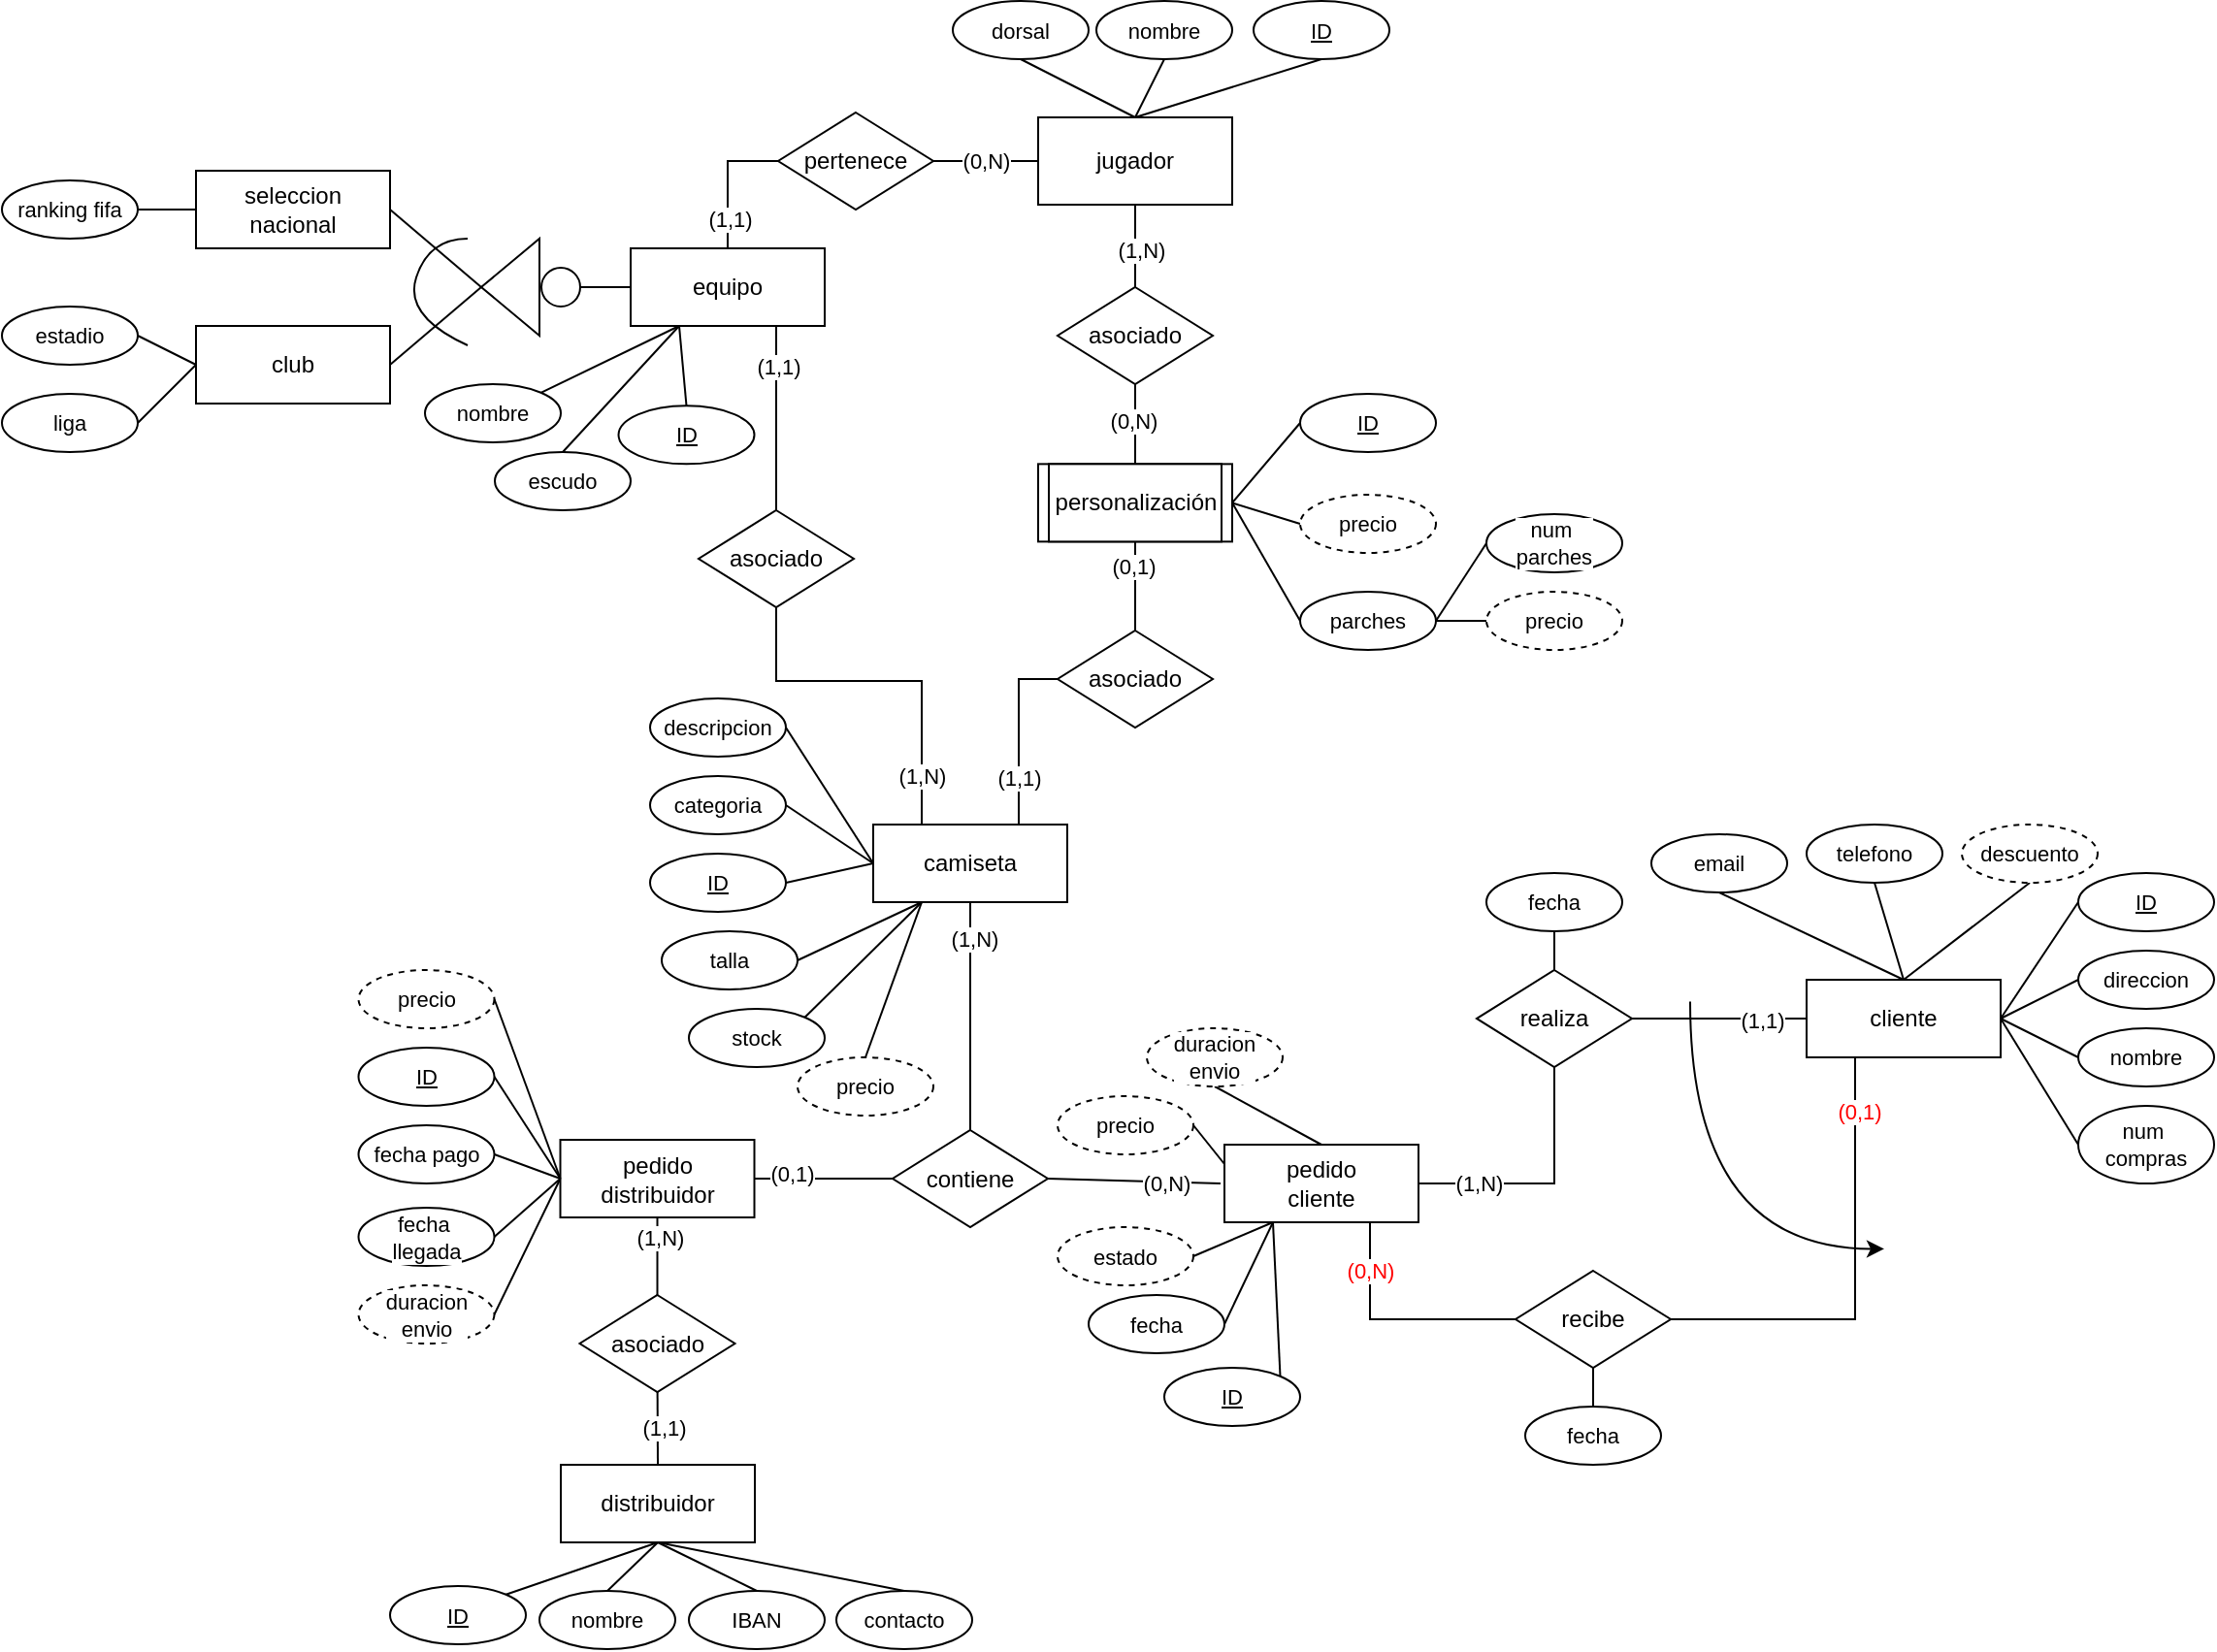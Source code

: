 <mxfile version="24.8.8">
  <diagram name="Page-1" id="rsrH93Blr88NDStMqpAt">
    <mxGraphModel dx="2232" dy="938" grid="1" gridSize="10" guides="1" tooltips="1" connect="1" arrows="1" fold="1" page="1" pageScale="1" pageWidth="827" pageHeight="1169" math="0" shadow="0">
      <root>
        <mxCell id="0" />
        <mxCell id="1" parent="0" />
        <mxCell id="oUQV6pc-KXBkEdtGkyS2-98" style="edgeStyle=none;shape=connector;rounded=0;orthogonalLoop=1;jettySize=auto;html=1;exitX=0;exitY=0.5;exitDx=0;exitDy=0;entryX=1;entryY=0.5;entryDx=0;entryDy=0;strokeColor=default;align=center;verticalAlign=middle;fontFamily=Helvetica;fontSize=11;fontColor=default;labelBackgroundColor=default;endArrow=none;endFill=0;" parent="1" source="6_lGNWQoFqUdsrkoPATE-1" target="oUQV6pc-KXBkEdtGkyS2-55" edge="1">
          <mxGeometry relative="1" as="geometry" />
        </mxCell>
        <mxCell id="oUQV6pc-KXBkEdtGkyS2-100" style="edgeStyle=orthogonalEdgeStyle;shape=connector;rounded=0;orthogonalLoop=1;jettySize=auto;html=1;exitX=0.5;exitY=1;exitDx=0;exitDy=0;entryX=0.5;entryY=0;entryDx=0;entryDy=0;strokeColor=default;align=center;verticalAlign=middle;fontFamily=Helvetica;fontSize=11;fontColor=default;labelBackgroundColor=default;endArrow=none;endFill=0;" parent="1" source="6_lGNWQoFqUdsrkoPATE-1" target="pYEbAgZ4Cut-oeOIJQDL-12" edge="1">
          <mxGeometry relative="1" as="geometry" />
        </mxCell>
        <mxCell id="oUQV6pc-KXBkEdtGkyS2-194" value="(1,N)" style="edgeLabel;html=1;align=center;verticalAlign=middle;resizable=0;points=[];fontFamily=Helvetica;fontSize=11;fontColor=default;labelBackgroundColor=default;" parent="oUQV6pc-KXBkEdtGkyS2-100" vertex="1" connectable="0">
          <mxGeometry x="-0.686" y="2" relative="1" as="geometry">
            <mxPoint as="offset" />
          </mxGeometry>
        </mxCell>
        <mxCell id="6_lGNWQoFqUdsrkoPATE-1" value="camiseta" style="whiteSpace=wrap;html=1;align=center;" parent="1" vertex="1">
          <mxGeometry x="309" y="440" width="100" height="40" as="geometry" />
        </mxCell>
        <mxCell id="pYEbAgZ4Cut-oeOIJQDL-24" value="(1,N)" style="edgeStyle=orthogonalEdgeStyle;shape=connector;rounded=0;orthogonalLoop=1;jettySize=auto;html=1;exitX=1;exitY=0.5;exitDx=0;exitDy=0;entryX=0.5;entryY=1;entryDx=0;entryDy=0;strokeColor=default;align=center;verticalAlign=middle;fontFamily=Helvetica;fontSize=11;fontColor=default;labelBackgroundColor=default;endArrow=none;endFill=0;" parent="1" source="pYEbAgZ4Cut-oeOIJQDL-9" target="pYEbAgZ4Cut-oeOIJQDL-23" edge="1">
          <mxGeometry x="-0.539" relative="1" as="geometry">
            <mxPoint x="790" y="580" as="sourcePoint" />
            <Array as="points">
              <mxPoint x="660" y="625" />
            </Array>
            <mxPoint x="1" as="offset" />
          </mxGeometry>
        </mxCell>
        <mxCell id="pYEbAgZ4Cut-oeOIJQDL-9" value="pedido&lt;div&gt;cliente&lt;/div&gt;" style="whiteSpace=wrap;html=1;align=center;" parent="1" vertex="1">
          <mxGeometry x="490" y="605" width="100" height="40" as="geometry" />
        </mxCell>
        <mxCell id="pYEbAgZ4Cut-oeOIJQDL-15" style="edgeStyle=orthogonalEdgeStyle;shape=connector;rounded=0;orthogonalLoop=1;jettySize=auto;html=1;exitX=0;exitY=0.5;exitDx=0;exitDy=0;entryX=1;entryY=0.5;entryDx=0;entryDy=0;strokeColor=default;align=center;verticalAlign=middle;fontFamily=Helvetica;fontSize=11;fontColor=default;labelBackgroundColor=default;endArrow=none;endFill=0;" parent="1" source="pYEbAgZ4Cut-oeOIJQDL-12" target="pYEbAgZ4Cut-oeOIJQDL-14" edge="1">
          <mxGeometry relative="1" as="geometry">
            <mxPoint x="316.25" y="705" as="sourcePoint" />
          </mxGeometry>
        </mxCell>
        <mxCell id="oUQV6pc-KXBkEdtGkyS2-196" value="(0,1)" style="edgeLabel;html=1;align=center;verticalAlign=middle;resizable=0;points=[];fontFamily=Helvetica;fontSize=11;fontColor=default;labelBackgroundColor=default;" parent="pYEbAgZ4Cut-oeOIJQDL-15" vertex="1" connectable="0">
          <mxGeometry x="0.465" y="-3" relative="1" as="geometry">
            <mxPoint as="offset" />
          </mxGeometry>
        </mxCell>
        <mxCell id="oUQV6pc-KXBkEdtGkyS2-92" style="shape=connector;rounded=0;orthogonalLoop=1;jettySize=auto;html=1;exitX=1;exitY=0.5;exitDx=0;exitDy=0;entryX=0;entryY=0.5;entryDx=0;entryDy=0;strokeColor=default;align=center;verticalAlign=middle;fontFamily=Helvetica;fontSize=11;fontColor=default;labelBackgroundColor=default;endArrow=none;endFill=0;" parent="1" source="pYEbAgZ4Cut-oeOIJQDL-12" edge="1">
          <mxGeometry relative="1" as="geometry">
            <mxPoint x="452" y="545" as="sourcePoint" />
            <mxPoint x="488" y="625" as="targetPoint" />
          </mxGeometry>
        </mxCell>
        <mxCell id="oUQV6pc-KXBkEdtGkyS2-195" value="(0,N)" style="edgeLabel;html=1;align=center;verticalAlign=middle;resizable=0;points=[];fontFamily=Helvetica;fontSize=11;fontColor=default;labelBackgroundColor=default;" parent="oUQV6pc-KXBkEdtGkyS2-92" vertex="1" connectable="0">
          <mxGeometry x="0.683" relative="1" as="geometry">
            <mxPoint x="-14" as="offset" />
          </mxGeometry>
        </mxCell>
        <mxCell id="pYEbAgZ4Cut-oeOIJQDL-12" value="contiene" style="shape=rhombus;perimeter=rhombusPerimeter;whiteSpace=wrap;html=1;align=center;" parent="1" vertex="1">
          <mxGeometry x="319" y="597.5" width="80" height="50" as="geometry" />
        </mxCell>
        <mxCell id="oUQV6pc-KXBkEdtGkyS2-94" style="edgeStyle=none;shape=connector;rounded=0;orthogonalLoop=1;jettySize=auto;html=1;exitX=0.5;exitY=1;exitDx=0;exitDy=0;entryX=0.5;entryY=0;entryDx=0;entryDy=0;strokeColor=default;align=center;verticalAlign=middle;fontFamily=Helvetica;fontSize=11;fontColor=default;labelBackgroundColor=default;endArrow=none;endFill=0;" parent="1" source="pYEbAgZ4Cut-oeOIJQDL-14" target="oUQV6pc-KXBkEdtGkyS2-93" edge="1">
          <mxGeometry relative="1" as="geometry" />
        </mxCell>
        <mxCell id="oUQV6pc-KXBkEdtGkyS2-189" value="(1,N)" style="edgeLabel;html=1;align=center;verticalAlign=middle;resizable=0;points=[];fontFamily=Helvetica;fontSize=11;fontColor=default;labelBackgroundColor=default;" parent="oUQV6pc-KXBkEdtGkyS2-94" vertex="1" connectable="0">
          <mxGeometry x="-0.499" y="1" relative="1" as="geometry">
            <mxPoint as="offset" />
          </mxGeometry>
        </mxCell>
        <mxCell id="pYEbAgZ4Cut-oeOIJQDL-14" value="pedido&lt;div&gt;distribuidor&lt;/div&gt;" style="whiteSpace=wrap;html=1;align=center;" parent="1" vertex="1">
          <mxGeometry x="147.75" y="602.5" width="100" height="40" as="geometry" />
        </mxCell>
        <mxCell id="oUQV6pc-KXBkEdtGkyS2-115" style="edgeStyle=none;shape=connector;rounded=0;orthogonalLoop=1;jettySize=auto;html=1;exitX=0.5;exitY=1;exitDx=0;exitDy=0;entryX=0.5;entryY=0;entryDx=0;entryDy=0;strokeColor=default;align=center;verticalAlign=middle;fontFamily=Helvetica;fontSize=11;fontColor=default;labelBackgroundColor=default;endArrow=none;endFill=0;" parent="1" source="pYEbAgZ4Cut-oeOIJQDL-21" target="oUQV6pc-KXBkEdtGkyS2-114" edge="1">
          <mxGeometry relative="1" as="geometry" />
        </mxCell>
        <mxCell id="pYEbAgZ4Cut-oeOIJQDL-21" value="distribuidor" style="whiteSpace=wrap;html=1;align=center;" parent="1" vertex="1">
          <mxGeometry x="148" y="770" width="100" height="40" as="geometry" />
        </mxCell>
        <mxCell id="pYEbAgZ4Cut-oeOIJQDL-26" style="edgeStyle=orthogonalEdgeStyle;shape=connector;rounded=0;orthogonalLoop=1;jettySize=auto;html=1;exitX=1;exitY=0.5;exitDx=0;exitDy=0;entryX=0;entryY=0.5;entryDx=0;entryDy=0;strokeColor=default;align=center;verticalAlign=middle;fontFamily=Helvetica;fontSize=11;fontColor=default;labelBackgroundColor=default;endArrow=none;endFill=0;" parent="1" source="pYEbAgZ4Cut-oeOIJQDL-23" target="pYEbAgZ4Cut-oeOIJQDL-25" edge="1">
          <mxGeometry relative="1" as="geometry" />
        </mxCell>
        <mxCell id="oUQV6pc-KXBkEdtGkyS2-192" value="(1,1)" style="edgeLabel;html=1;align=center;verticalAlign=middle;resizable=0;points=[];fontFamily=Helvetica;fontSize=11;fontColor=default;labelBackgroundColor=default;" parent="pYEbAgZ4Cut-oeOIJQDL-26" vertex="1" connectable="0">
          <mxGeometry x="0.485" y="-1" relative="1" as="geometry">
            <mxPoint as="offset" />
          </mxGeometry>
        </mxCell>
        <mxCell id="pYEbAgZ4Cut-oeOIJQDL-23" value="realiza" style="shape=rhombus;perimeter=rhombusPerimeter;whiteSpace=wrap;html=1;align=center;" parent="1" vertex="1">
          <mxGeometry x="620" y="515" width="80" height="50" as="geometry" />
        </mxCell>
        <mxCell id="oUQV6pc-KXBkEdtGkyS2-9" style="edgeStyle=orthogonalEdgeStyle;shape=connector;rounded=0;orthogonalLoop=1;jettySize=auto;html=1;exitX=0.25;exitY=1;exitDx=0;exitDy=0;strokeColor=default;align=center;verticalAlign=middle;fontFamily=Helvetica;fontSize=11;fontColor=default;labelBackgroundColor=default;endArrow=none;endFill=0;entryX=1;entryY=0.5;entryDx=0;entryDy=0;" parent="1" source="pYEbAgZ4Cut-oeOIJQDL-25" target="oUQV6pc-KXBkEdtGkyS2-8" edge="1">
          <mxGeometry relative="1" as="geometry">
            <mxPoint x="680" y="660" as="targetPoint" />
          </mxGeometry>
        </mxCell>
        <mxCell id="oUQV6pc-KXBkEdtGkyS2-193" value="&lt;font color=&quot;#ff0000&quot;&gt;(0,1)&lt;/font&gt;" style="edgeLabel;html=1;align=center;verticalAlign=middle;resizable=0;points=[];fontFamily=Helvetica;fontSize=11;fontColor=default;labelBackgroundColor=default;" parent="oUQV6pc-KXBkEdtGkyS2-9" vertex="1" connectable="0">
          <mxGeometry x="-0.758" y="2" relative="1" as="geometry">
            <mxPoint as="offset" />
          </mxGeometry>
        </mxCell>
        <mxCell id="oUQV6pc-KXBkEdtGkyS2-46" style="edgeStyle=none;shape=connector;rounded=0;orthogonalLoop=1;jettySize=auto;html=1;exitX=1;exitY=0.5;exitDx=0;exitDy=0;entryX=0;entryY=0.5;entryDx=0;entryDy=0;strokeColor=default;align=center;verticalAlign=middle;fontFamily=Helvetica;fontSize=11;fontColor=default;labelBackgroundColor=default;endArrow=none;endFill=0;" parent="1" source="pYEbAgZ4Cut-oeOIJQDL-25" target="oUQV6pc-KXBkEdtGkyS2-35" edge="1">
          <mxGeometry relative="1" as="geometry" />
        </mxCell>
        <mxCell id="oUQV6pc-KXBkEdtGkyS2-48" style="edgeStyle=none;shape=connector;rounded=0;orthogonalLoop=1;jettySize=auto;html=1;exitX=1;exitY=0.5;exitDx=0;exitDy=0;entryX=0;entryY=0.5;entryDx=0;entryDy=0;strokeColor=default;align=center;verticalAlign=middle;fontFamily=Helvetica;fontSize=11;fontColor=default;labelBackgroundColor=default;endArrow=none;endFill=0;" parent="1" source="pYEbAgZ4Cut-oeOIJQDL-25" target="oUQV6pc-KXBkEdtGkyS2-47" edge="1">
          <mxGeometry relative="1" as="geometry" />
        </mxCell>
        <mxCell id="oUQV6pc-KXBkEdtGkyS2-50" style="edgeStyle=none;shape=connector;rounded=0;orthogonalLoop=1;jettySize=auto;html=1;exitX=1;exitY=0.5;exitDx=0;exitDy=0;entryX=0;entryY=0.5;entryDx=0;entryDy=0;strokeColor=default;align=center;verticalAlign=middle;fontFamily=Helvetica;fontSize=11;fontColor=default;labelBackgroundColor=default;endArrow=none;endFill=0;" parent="1" source="pYEbAgZ4Cut-oeOIJQDL-25" target="oUQV6pc-KXBkEdtGkyS2-49" edge="1">
          <mxGeometry relative="1" as="geometry" />
        </mxCell>
        <mxCell id="oUQV6pc-KXBkEdtGkyS2-52" style="edgeStyle=none;shape=connector;rounded=0;orthogonalLoop=1;jettySize=auto;html=1;exitX=1;exitY=0.5;exitDx=0;exitDy=0;entryX=0;entryY=0.5;entryDx=0;entryDy=0;strokeColor=default;align=center;verticalAlign=middle;fontFamily=Helvetica;fontSize=11;fontColor=default;labelBackgroundColor=default;endArrow=none;endFill=0;" parent="1" source="pYEbAgZ4Cut-oeOIJQDL-25" target="oUQV6pc-KXBkEdtGkyS2-51" edge="1">
          <mxGeometry relative="1" as="geometry" />
        </mxCell>
        <mxCell id="pYEbAgZ4Cut-oeOIJQDL-25" value="cliente" style="whiteSpace=wrap;html=1;align=center;" parent="1" vertex="1">
          <mxGeometry x="790" y="520" width="100" height="40" as="geometry" />
        </mxCell>
        <mxCell id="oUQV6pc-KXBkEdtGkyS2-40" style="shape=connector;rounded=0;orthogonalLoop=1;jettySize=auto;html=1;exitX=0.5;exitY=0;exitDx=0;exitDy=0;entryX=0.5;entryY=1;entryDx=0;entryDy=0;strokeColor=default;align=center;verticalAlign=middle;fontFamily=Helvetica;fontSize=11;fontColor=default;labelBackgroundColor=default;endArrow=none;endFill=0;" parent="1" source="pYEbAgZ4Cut-oeOIJQDL-47" target="oUQV6pc-KXBkEdtGkyS2-39" edge="1">
          <mxGeometry relative="1" as="geometry" />
        </mxCell>
        <mxCell id="oUQV6pc-KXBkEdtGkyS2-41" style="edgeStyle=none;shape=connector;rounded=0;orthogonalLoop=1;jettySize=auto;html=1;exitX=0.5;exitY=0;exitDx=0;exitDy=0;entryX=0.5;entryY=1;entryDx=0;entryDy=0;strokeColor=default;align=center;verticalAlign=middle;fontFamily=Helvetica;fontSize=11;fontColor=default;labelBackgroundColor=default;endArrow=none;endFill=0;" parent="1" source="pYEbAgZ4Cut-oeOIJQDL-47" target="oUQV6pc-KXBkEdtGkyS2-216" edge="1">
          <mxGeometry relative="1" as="geometry">
            <mxPoint x="459" y="45.5" as="targetPoint" />
          </mxGeometry>
        </mxCell>
        <mxCell id="oUQV6pc-KXBkEdtGkyS2-137" style="edgeStyle=none;shape=connector;rounded=0;orthogonalLoop=1;jettySize=auto;html=1;exitX=0.5;exitY=1;exitDx=0;exitDy=0;entryX=0.5;entryY=0;entryDx=0;entryDy=0;strokeColor=default;align=center;verticalAlign=middle;fontFamily=Helvetica;fontSize=11;fontColor=default;labelBackgroundColor=default;endArrow=none;endFill=0;" parent="1" source="pYEbAgZ4Cut-oeOIJQDL-47" target="oUQV6pc-KXBkEdtGkyS2-136" edge="1">
          <mxGeometry relative="1" as="geometry" />
        </mxCell>
        <mxCell id="oUQV6pc-KXBkEdtGkyS2-181" value="(1,N)" style="edgeLabel;html=1;align=center;verticalAlign=middle;resizable=0;points=[];fontFamily=Helvetica;fontSize=11;fontColor=default;labelBackgroundColor=default;" parent="oUQV6pc-KXBkEdtGkyS2-137" vertex="1" connectable="0">
          <mxGeometry x="0.106" y="3" relative="1" as="geometry">
            <mxPoint as="offset" />
          </mxGeometry>
        </mxCell>
        <mxCell id="pYEbAgZ4Cut-oeOIJQDL-47" value="jugador" style="whiteSpace=wrap;html=1;align=center;" parent="1" vertex="1">
          <mxGeometry x="394" y="75.5" width="100" height="45" as="geometry" />
        </mxCell>
        <mxCell id="oUQV6pc-KXBkEdtGkyS2-133" style="edgeStyle=orthogonalEdgeStyle;shape=connector;rounded=0;orthogonalLoop=1;jettySize=auto;html=1;exitX=0.5;exitY=0;exitDx=0;exitDy=0;entryX=0;entryY=0.5;entryDx=0;entryDy=0;strokeColor=default;align=center;verticalAlign=middle;fontFamily=Helvetica;fontSize=11;fontColor=default;labelBackgroundColor=default;endArrow=none;endFill=0;" parent="1" source="pYEbAgZ4Cut-oeOIJQDL-48" target="oUQV6pc-KXBkEdtGkyS2-86" edge="1">
          <mxGeometry relative="1" as="geometry" />
        </mxCell>
        <mxCell id="oUQV6pc-KXBkEdtGkyS2-180" value="(1,1)" style="edgeLabel;html=1;align=center;verticalAlign=middle;resizable=0;points=[];fontFamily=Helvetica;fontSize=11;fontColor=default;labelBackgroundColor=default;" parent="oUQV6pc-KXBkEdtGkyS2-133" vertex="1" connectable="0">
          <mxGeometry x="-0.569" y="-1" relative="1" as="geometry">
            <mxPoint as="offset" />
          </mxGeometry>
        </mxCell>
        <mxCell id="pYEbAgZ4Cut-oeOIJQDL-48" value="equipo" style="whiteSpace=wrap;html=1;align=center;" parent="1" vertex="1">
          <mxGeometry x="184" y="143" width="100" height="40" as="geometry" />
        </mxCell>
        <mxCell id="pYEbAgZ4Cut-oeOIJQDL-51" style="edgeStyle=orthogonalEdgeStyle;shape=connector;rounded=0;orthogonalLoop=1;jettySize=auto;html=1;exitX=0.5;exitY=0;exitDx=0;exitDy=0;entryX=0.75;entryY=1;entryDx=0;entryDy=0;strokeColor=default;align=center;verticalAlign=middle;fontFamily=Helvetica;fontSize=11;fontColor=default;labelBackgroundColor=default;endArrow=none;endFill=0;" parent="1" source="pYEbAgZ4Cut-oeOIJQDL-49" target="pYEbAgZ4Cut-oeOIJQDL-48" edge="1">
          <mxGeometry relative="1" as="geometry" />
        </mxCell>
        <mxCell id="oUQV6pc-KXBkEdtGkyS2-187" value="(1,1)" style="edgeLabel;html=1;align=center;verticalAlign=middle;resizable=0;points=[];fontFamily=Helvetica;fontSize=11;fontColor=default;labelBackgroundColor=default;" parent="pYEbAgZ4Cut-oeOIJQDL-51" vertex="1" connectable="0">
          <mxGeometry x="0.278" y="-3" relative="1" as="geometry">
            <mxPoint x="-2" y="-14" as="offset" />
          </mxGeometry>
        </mxCell>
        <mxCell id="oUQV6pc-KXBkEdtGkyS2-130" style="edgeStyle=orthogonalEdgeStyle;shape=connector;rounded=0;orthogonalLoop=1;jettySize=auto;html=1;exitX=0.5;exitY=1;exitDx=0;exitDy=0;entryX=0.25;entryY=0;entryDx=0;entryDy=0;strokeColor=default;align=center;verticalAlign=middle;fontFamily=Helvetica;fontSize=11;fontColor=default;labelBackgroundColor=default;endArrow=none;endFill=0;" parent="1" source="pYEbAgZ4Cut-oeOIJQDL-49" target="6_lGNWQoFqUdsrkoPATE-1" edge="1">
          <mxGeometry relative="1" as="geometry">
            <mxPoint x="259" y="339" as="sourcePoint" />
            <mxPoint x="334" y="446" as="targetPoint" />
            <Array as="points">
              <mxPoint x="259" y="366" />
              <mxPoint x="334" y="366" />
            </Array>
          </mxGeometry>
        </mxCell>
        <mxCell id="oUQV6pc-KXBkEdtGkyS2-188" value="(1,N)" style="edgeLabel;html=1;align=center;verticalAlign=middle;resizable=0;points=[];fontFamily=Helvetica;fontSize=11;fontColor=default;labelBackgroundColor=default;" parent="oUQV6pc-KXBkEdtGkyS2-130" vertex="1" connectable="0">
          <mxGeometry x="0.594" relative="1" as="geometry">
            <mxPoint y="13" as="offset" />
          </mxGeometry>
        </mxCell>
        <mxCell id="pYEbAgZ4Cut-oeOIJQDL-49" value="asociado" style="shape=rhombus;perimeter=rhombusPerimeter;whiteSpace=wrap;html=1;align=center;" parent="1" vertex="1">
          <mxGeometry x="219" y="278" width="80" height="50" as="geometry" />
        </mxCell>
        <mxCell id="oUQV6pc-KXBkEdtGkyS2-10" value="&lt;font color=&quot;#ff0000&quot;&gt;(0,N)&lt;/font&gt;" style="edgeStyle=orthogonalEdgeStyle;shape=connector;rounded=0;orthogonalLoop=1;jettySize=auto;html=1;exitX=0;exitY=0.5;exitDx=0;exitDy=0;entryX=0.75;entryY=1;entryDx=0;entryDy=0;strokeColor=default;align=center;verticalAlign=middle;fontFamily=Helvetica;fontSize=11;fontColor=default;labelBackgroundColor=default;endArrow=none;endFill=0;" parent="1" source="oUQV6pc-KXBkEdtGkyS2-8" target="pYEbAgZ4Cut-oeOIJQDL-9" edge="1">
          <mxGeometry x="0.6" relative="1" as="geometry">
            <mxPoint as="offset" />
          </mxGeometry>
        </mxCell>
        <mxCell id="oUQV6pc-KXBkEdtGkyS2-177" style="edgeStyle=none;shape=connector;rounded=0;orthogonalLoop=1;jettySize=auto;html=1;exitX=0.5;exitY=1;exitDx=0;exitDy=0;entryX=0.5;entryY=0;entryDx=0;entryDy=0;strokeColor=default;align=center;verticalAlign=middle;fontFamily=Helvetica;fontSize=11;fontColor=default;labelBackgroundColor=default;endArrow=none;endFill=0;" parent="1" source="oUQV6pc-KXBkEdtGkyS2-8" target="oUQV6pc-KXBkEdtGkyS2-103" edge="1">
          <mxGeometry relative="1" as="geometry" />
        </mxCell>
        <mxCell id="oUQV6pc-KXBkEdtGkyS2-8" value="recibe" style="shape=rhombus;perimeter=rhombusPerimeter;whiteSpace=wrap;html=1;align=center;" parent="1" vertex="1">
          <mxGeometry x="640" y="670" width="80" height="50" as="geometry" />
        </mxCell>
        <mxCell id="oUQV6pc-KXBkEdtGkyS2-11" value="" style="curved=1;endArrow=none;html=1;rounded=0;strokeColor=default;align=center;verticalAlign=middle;fontFamily=Helvetica;fontSize=11;fontColor=default;labelBackgroundColor=default;edgeStyle=orthogonalEdgeStyle;startArrow=classic;startFill=1;endFill=0;" parent="1" edge="1">
          <mxGeometry width="50" height="50" relative="1" as="geometry">
            <mxPoint x="830" y="658.72" as="sourcePoint" />
            <mxPoint x="730" y="531.28" as="targetPoint" />
            <Array as="points">
              <mxPoint x="730" y="658.28" />
              <mxPoint x="730" y="531.28" />
            </Array>
          </mxGeometry>
        </mxCell>
        <mxCell id="oUQV6pc-KXBkEdtGkyS2-17" value="" style="triangle;whiteSpace=wrap;html=1;fontFamily=Helvetica;fontSize=11;fontColor=default;labelBackgroundColor=default;rotation=-180;direction=east;flipH=0;flipV=0;" parent="1" vertex="1">
          <mxGeometry x="107" y="138" width="30" height="50" as="geometry" />
        </mxCell>
        <mxCell id="oUQV6pc-KXBkEdtGkyS2-121" style="edgeStyle=none;shape=connector;rounded=0;orthogonalLoop=1;jettySize=auto;html=1;exitX=1;exitY=0.5;exitDx=0;exitDy=0;entryX=0;entryY=0.5;entryDx=0;entryDy=0;strokeColor=default;align=center;verticalAlign=middle;fontFamily=Helvetica;fontSize=11;fontColor=default;labelBackgroundColor=default;endArrow=none;endFill=0;" parent="1" source="oUQV6pc-KXBkEdtGkyS2-19" target="pYEbAgZ4Cut-oeOIJQDL-48" edge="1">
          <mxGeometry relative="1" as="geometry" />
        </mxCell>
        <mxCell id="oUQV6pc-KXBkEdtGkyS2-19" value="" style="ellipse;whiteSpace=wrap;html=1;aspect=fixed;fontFamily=Helvetica;fontSize=11;fontColor=default;labelBackgroundColor=default;direction=east;flipH=0;flipV=0;" parent="1" vertex="1">
          <mxGeometry x="138" y="153" width="20" height="20" as="geometry" />
        </mxCell>
        <mxCell id="oUQV6pc-KXBkEdtGkyS2-123" style="edgeStyle=none;shape=connector;rounded=0;orthogonalLoop=1;jettySize=auto;html=1;exitX=1;exitY=0.5;exitDx=0;exitDy=0;entryX=1;entryY=0.5;entryDx=0;entryDy=0;strokeColor=default;align=center;verticalAlign=middle;fontFamily=Helvetica;fontSize=11;fontColor=default;labelBackgroundColor=default;endArrow=none;endFill=0;" parent="1" source="oUQV6pc-KXBkEdtGkyS2-21" target="oUQV6pc-KXBkEdtGkyS2-17" edge="1">
          <mxGeometry relative="1" as="geometry" />
        </mxCell>
        <mxCell id="oUQV6pc-KXBkEdtGkyS2-21" value="seleccion nacional" style="whiteSpace=wrap;html=1;align=center;direction=east;flipH=0;flipV=0;" parent="1" vertex="1">
          <mxGeometry x="-40" y="103" width="100" height="40" as="geometry" />
        </mxCell>
        <mxCell id="oUQV6pc-KXBkEdtGkyS2-122" style="edgeStyle=none;shape=connector;rounded=0;orthogonalLoop=1;jettySize=auto;html=1;exitX=1;exitY=0.5;exitDx=0;exitDy=0;entryX=1;entryY=0.5;entryDx=0;entryDy=0;strokeColor=default;align=center;verticalAlign=middle;fontFamily=Helvetica;fontSize=11;fontColor=default;labelBackgroundColor=default;endArrow=none;endFill=0;" parent="1" source="oUQV6pc-KXBkEdtGkyS2-22" target="oUQV6pc-KXBkEdtGkyS2-17" edge="1">
          <mxGeometry relative="1" as="geometry" />
        </mxCell>
        <mxCell id="oUQV6pc-KXBkEdtGkyS2-22" value="club" style="whiteSpace=wrap;html=1;align=center;direction=east;flipH=0;flipV=0;" parent="1" vertex="1">
          <mxGeometry x="-40" y="183" width="100" height="40" as="geometry" />
        </mxCell>
        <mxCell id="oUQV6pc-KXBkEdtGkyS2-76" style="edgeStyle=none;shape=connector;rounded=0;orthogonalLoop=1;jettySize=auto;html=1;exitX=1;exitY=0;exitDx=0;exitDy=0;entryX=0.5;entryY=1;entryDx=0;entryDy=0;strokeColor=default;align=center;verticalAlign=middle;fontFamily=Helvetica;fontSize=11;fontColor=default;labelBackgroundColor=default;endArrow=none;endFill=0;" parent="1" source="oUQV6pc-KXBkEdtGkyS2-29" target="pYEbAgZ4Cut-oeOIJQDL-21" edge="1">
          <mxGeometry relative="1" as="geometry" />
        </mxCell>
        <mxCell id="oUQV6pc-KXBkEdtGkyS2-29" value="ID" style="ellipse;whiteSpace=wrap;html=1;align=center;fontStyle=4;fontFamily=Helvetica;fontSize=11;fontColor=default;labelBackgroundColor=default;" parent="1" vertex="1">
          <mxGeometry x="60" y="832.5" width="70" height="30" as="geometry" />
        </mxCell>
        <mxCell id="oUQV6pc-KXBkEdtGkyS2-77" style="edgeStyle=none;shape=connector;rounded=0;orthogonalLoop=1;jettySize=auto;html=1;exitX=0.5;exitY=0;exitDx=0;exitDy=0;entryX=0.5;entryY=1;entryDx=0;entryDy=0;strokeColor=default;align=center;verticalAlign=middle;fontFamily=Helvetica;fontSize=11;fontColor=default;labelBackgroundColor=default;endArrow=none;endFill=0;" parent="1" source="oUQV6pc-KXBkEdtGkyS2-30" target="pYEbAgZ4Cut-oeOIJQDL-21" edge="1">
          <mxGeometry relative="1" as="geometry" />
        </mxCell>
        <mxCell id="oUQV6pc-KXBkEdtGkyS2-30" value="nombre" style="ellipse;whiteSpace=wrap;html=1;align=center;fontFamily=Helvetica;fontSize=11;fontColor=default;labelBackgroundColor=default;" parent="1" vertex="1">
          <mxGeometry x="137" y="835" width="70" height="30" as="geometry" />
        </mxCell>
        <mxCell id="oUQV6pc-KXBkEdtGkyS2-78" style="edgeStyle=none;shape=connector;rounded=0;orthogonalLoop=1;jettySize=auto;html=1;exitX=0.5;exitY=0;exitDx=0;exitDy=0;entryX=0.5;entryY=1;entryDx=0;entryDy=0;strokeColor=default;align=center;verticalAlign=middle;fontFamily=Helvetica;fontSize=11;fontColor=default;labelBackgroundColor=default;endArrow=none;endFill=0;" parent="1" source="oUQV6pc-KXBkEdtGkyS2-31" target="pYEbAgZ4Cut-oeOIJQDL-21" edge="1">
          <mxGeometry relative="1" as="geometry" />
        </mxCell>
        <mxCell id="oUQV6pc-KXBkEdtGkyS2-31" value="IBAN" style="ellipse;whiteSpace=wrap;html=1;align=center;fontFamily=Helvetica;fontSize=11;fontColor=default;labelBackgroundColor=default;" parent="1" vertex="1">
          <mxGeometry x="214" y="835" width="70" height="30" as="geometry" />
        </mxCell>
        <mxCell id="oUQV6pc-KXBkEdtGkyS2-75" style="edgeStyle=none;shape=connector;rounded=0;orthogonalLoop=1;jettySize=auto;html=1;exitX=1;exitY=0.5;exitDx=0;exitDy=0;entryX=0;entryY=0.5;entryDx=0;entryDy=0;strokeColor=default;align=center;verticalAlign=middle;fontFamily=Helvetica;fontSize=11;fontColor=default;labelBackgroundColor=default;endArrow=none;endFill=0;" parent="1" source="oUQV6pc-KXBkEdtGkyS2-33" target="pYEbAgZ4Cut-oeOIJQDL-14" edge="1">
          <mxGeometry relative="1" as="geometry" />
        </mxCell>
        <mxCell id="oUQV6pc-KXBkEdtGkyS2-33" value="ID" style="ellipse;whiteSpace=wrap;html=1;align=center;fontStyle=4;fontFamily=Helvetica;fontSize=11;fontColor=default;labelBackgroundColor=default;" parent="1" vertex="1">
          <mxGeometry x="43.75" y="555" width="70" height="30" as="geometry" />
        </mxCell>
        <mxCell id="oUQV6pc-KXBkEdtGkyS2-154" style="edgeStyle=none;shape=connector;rounded=0;orthogonalLoop=1;jettySize=auto;html=1;exitX=1;exitY=0;exitDx=0;exitDy=0;entryX=0.25;entryY=1;entryDx=0;entryDy=0;strokeColor=default;align=center;verticalAlign=middle;fontFamily=Helvetica;fontSize=11;fontColor=default;labelBackgroundColor=default;endArrow=none;endFill=0;" parent="1" source="oUQV6pc-KXBkEdtGkyS2-34" target="pYEbAgZ4Cut-oeOIJQDL-9" edge="1">
          <mxGeometry relative="1" as="geometry" />
        </mxCell>
        <mxCell id="oUQV6pc-KXBkEdtGkyS2-34" value="ID" style="ellipse;whiteSpace=wrap;html=1;align=center;fontStyle=4;fontFamily=Helvetica;fontSize=11;fontColor=default;labelBackgroundColor=default;" parent="1" vertex="1">
          <mxGeometry x="459" y="720" width="70" height="30" as="geometry" />
        </mxCell>
        <mxCell id="oUQV6pc-KXBkEdtGkyS2-35" value="ID" style="ellipse;whiteSpace=wrap;html=1;align=center;fontStyle=4;fontFamily=Helvetica;fontSize=11;fontColor=default;labelBackgroundColor=default;" parent="1" vertex="1">
          <mxGeometry x="930" y="465" width="70" height="30" as="geometry" />
        </mxCell>
        <mxCell id="oUQV6pc-KXBkEdtGkyS2-39" value="dorsal" style="ellipse;whiteSpace=wrap;html=1;align=center;fontFamily=Helvetica;fontSize=11;fontColor=default;labelBackgroundColor=default;" parent="1" vertex="1">
          <mxGeometry x="350" y="15.5" width="70" height="30" as="geometry" />
        </mxCell>
        <mxCell id="oUQV6pc-KXBkEdtGkyS2-47" value="direccion" style="ellipse;whiteSpace=wrap;html=1;align=center;fontFamily=Helvetica;fontSize=11;fontColor=default;labelBackgroundColor=default;" parent="1" vertex="1">
          <mxGeometry x="930" y="505" width="70" height="30" as="geometry" />
        </mxCell>
        <mxCell id="oUQV6pc-KXBkEdtGkyS2-49" value="nombre" style="ellipse;whiteSpace=wrap;html=1;align=center;fontFamily=Helvetica;fontSize=11;fontColor=default;labelBackgroundColor=default;" parent="1" vertex="1">
          <mxGeometry x="930" y="545" width="70" height="30" as="geometry" />
        </mxCell>
        <mxCell id="oUQV6pc-KXBkEdtGkyS2-51" value="num&amp;nbsp;&lt;div&gt;compras&lt;/div&gt;" style="ellipse;whiteSpace=wrap;html=1;align=center;fontFamily=Helvetica;fontSize=11;fontColor=default;labelBackgroundColor=default;" parent="1" vertex="1">
          <mxGeometry x="930" y="585" width="70" height="40" as="geometry" />
        </mxCell>
        <mxCell id="oUQV6pc-KXBkEdtGkyS2-55" value="ID" style="ellipse;whiteSpace=wrap;html=1;align=center;fontStyle=4;fontFamily=Helvetica;fontSize=11;fontColor=default;labelBackgroundColor=default;" parent="1" vertex="1">
          <mxGeometry x="194" y="455" width="70" height="30" as="geometry" />
        </mxCell>
        <mxCell id="oUQV6pc-KXBkEdtGkyS2-90" style="edgeStyle=none;shape=connector;rounded=0;orthogonalLoop=1;jettySize=auto;html=1;exitX=1;exitY=0.5;exitDx=0;exitDy=0;entryX=0;entryY=0.5;entryDx=0;entryDy=0;strokeColor=default;align=center;verticalAlign=middle;fontFamily=Helvetica;fontSize=11;fontColor=default;labelBackgroundColor=default;endArrow=none;endFill=0;" parent="1" source="oUQV6pc-KXBkEdtGkyS2-57" target="6_lGNWQoFqUdsrkoPATE-1" edge="1">
          <mxGeometry relative="1" as="geometry">
            <mxPoint x="304" y="500" as="targetPoint" />
          </mxGeometry>
        </mxCell>
        <mxCell id="oUQV6pc-KXBkEdtGkyS2-57" value="descripcion" style="ellipse;whiteSpace=wrap;html=1;align=center;fontFamily=Helvetica;fontSize=11;fontColor=default;labelBackgroundColor=default;" parent="1" vertex="1">
          <mxGeometry x="194" y="375" width="70" height="30" as="geometry" />
        </mxCell>
        <mxCell id="oUQV6pc-KXBkEdtGkyS2-96" style="edgeStyle=none;shape=connector;rounded=0;orthogonalLoop=1;jettySize=auto;html=1;exitX=1;exitY=0.5;exitDx=0;exitDy=0;entryX=0;entryY=0.5;entryDx=0;entryDy=0;strokeColor=default;align=center;verticalAlign=middle;fontFamily=Helvetica;fontSize=11;fontColor=default;labelBackgroundColor=default;endArrow=none;endFill=0;" parent="1" source="oUQV6pc-KXBkEdtGkyS2-59" target="6_lGNWQoFqUdsrkoPATE-1" edge="1">
          <mxGeometry relative="1" as="geometry" />
        </mxCell>
        <mxCell id="oUQV6pc-KXBkEdtGkyS2-59" value="categoria" style="ellipse;whiteSpace=wrap;html=1;align=center;fontFamily=Helvetica;fontSize=11;fontColor=default;labelBackgroundColor=default;" parent="1" vertex="1">
          <mxGeometry x="194" y="415" width="70" height="30" as="geometry" />
        </mxCell>
        <mxCell id="oUQV6pc-KXBkEdtGkyS2-125" style="edgeStyle=none;shape=connector;rounded=0;orthogonalLoop=1;jettySize=auto;html=1;exitX=1;exitY=0.5;exitDx=0;exitDy=0;entryX=0;entryY=0.5;entryDx=0;entryDy=0;strokeColor=default;align=center;verticalAlign=middle;fontFamily=Helvetica;fontSize=11;fontColor=default;labelBackgroundColor=default;endArrow=none;endFill=0;" parent="1" source="oUQV6pc-KXBkEdtGkyS2-66" target="oUQV6pc-KXBkEdtGkyS2-21" edge="1">
          <mxGeometry relative="1" as="geometry" />
        </mxCell>
        <mxCell id="oUQV6pc-KXBkEdtGkyS2-66" value="ranking fifa" style="ellipse;whiteSpace=wrap;html=1;align=center;fontFamily=Helvetica;fontSize=11;fontColor=default;labelBackgroundColor=default;" parent="1" vertex="1">
          <mxGeometry x="-140" y="108" width="70" height="30" as="geometry" />
        </mxCell>
        <mxCell id="oUQV6pc-KXBkEdtGkyS2-124" style="edgeStyle=none;shape=connector;rounded=0;orthogonalLoop=1;jettySize=auto;html=1;exitX=1;exitY=0.5;exitDx=0;exitDy=0;entryX=0;entryY=0.5;entryDx=0;entryDy=0;strokeColor=default;align=center;verticalAlign=middle;fontFamily=Helvetica;fontSize=11;fontColor=default;labelBackgroundColor=default;endArrow=none;endFill=0;" parent="1" source="oUQV6pc-KXBkEdtGkyS2-67" target="oUQV6pc-KXBkEdtGkyS2-22" edge="1">
          <mxGeometry relative="1" as="geometry" />
        </mxCell>
        <mxCell id="oUQV6pc-KXBkEdtGkyS2-67" value="estadio" style="ellipse;whiteSpace=wrap;html=1;align=center;fontFamily=Helvetica;fontSize=11;fontColor=default;labelBackgroundColor=default;" parent="1" vertex="1">
          <mxGeometry x="-140" y="173" width="70" height="30" as="geometry" />
        </mxCell>
        <mxCell id="oUQV6pc-KXBkEdtGkyS2-68" value="" style="curved=1;endArrow=none;html=1;rounded=0;strokeColor=default;align=center;verticalAlign=middle;fontFamily=Helvetica;fontSize=11;fontColor=default;labelBackgroundColor=default;endFill=0;" parent="1" edge="1">
          <mxGeometry width="50" height="50" relative="1" as="geometry">
            <mxPoint x="100" y="193" as="sourcePoint" />
            <mxPoint x="100" y="138" as="targetPoint" />
            <Array as="points">
              <mxPoint x="67" y="178" />
              <mxPoint x="80" y="138" />
            </Array>
          </mxGeometry>
        </mxCell>
        <mxCell id="oUQV6pc-KXBkEdtGkyS2-132" style="edgeStyle=none;shape=connector;rounded=0;orthogonalLoop=1;jettySize=auto;html=1;exitX=0.5;exitY=0;exitDx=0;exitDy=0;entryX=0.25;entryY=1;entryDx=0;entryDy=0;strokeColor=default;align=center;verticalAlign=middle;fontFamily=Helvetica;fontSize=11;fontColor=default;labelBackgroundColor=default;endArrow=none;endFill=0;" parent="1" source="oUQV6pc-KXBkEdtGkyS2-71" target="pYEbAgZ4Cut-oeOIJQDL-48" edge="1">
          <mxGeometry relative="1" as="geometry" />
        </mxCell>
        <mxCell id="oUQV6pc-KXBkEdtGkyS2-71" value="escudo" style="ellipse;whiteSpace=wrap;html=1;align=center;fontFamily=Helvetica;fontSize=11;fontColor=default;labelBackgroundColor=default;" parent="1" vertex="1">
          <mxGeometry x="114" y="248" width="70" height="30" as="geometry" />
        </mxCell>
        <mxCell id="oUQV6pc-KXBkEdtGkyS2-129" style="edgeStyle=orthogonalEdgeStyle;shape=connector;rounded=0;orthogonalLoop=1;jettySize=auto;html=1;exitX=0;exitY=0.5;exitDx=0;exitDy=0;entryX=0.75;entryY=0;entryDx=0;entryDy=0;strokeColor=default;align=center;verticalAlign=middle;fontFamily=Helvetica;fontSize=11;fontColor=default;labelBackgroundColor=default;endArrow=none;endFill=0;" parent="1" source="oUQV6pc-KXBkEdtGkyS2-79" target="6_lGNWQoFqUdsrkoPATE-1" edge="1">
          <mxGeometry relative="1" as="geometry" />
        </mxCell>
        <mxCell id="oUQV6pc-KXBkEdtGkyS2-186" value="(1,1)" style="edgeLabel;html=1;align=center;verticalAlign=middle;resizable=0;points=[];fontFamily=Helvetica;fontSize=11;fontColor=default;labelBackgroundColor=default;" parent="oUQV6pc-KXBkEdtGkyS2-129" vertex="1" connectable="0">
          <mxGeometry x="0.423" relative="1" as="geometry">
            <mxPoint y="3" as="offset" />
          </mxGeometry>
        </mxCell>
        <mxCell id="oUQV6pc-KXBkEdtGkyS2-79" value="asociado" style="shape=rhombus;perimeter=rhombusPerimeter;whiteSpace=wrap;html=1;align=center;" parent="1" vertex="1">
          <mxGeometry x="404" y="340" width="80" height="50" as="geometry" />
        </mxCell>
        <mxCell id="oUQV6pc-KXBkEdtGkyS2-134" value="(0,N)" style="edgeStyle=orthogonalEdgeStyle;shape=connector;rounded=0;orthogonalLoop=1;jettySize=auto;html=1;exitX=1;exitY=0.5;exitDx=0;exitDy=0;entryX=0;entryY=0.5;entryDx=0;entryDy=0;strokeColor=default;align=center;verticalAlign=middle;fontFamily=Helvetica;fontSize=11;fontColor=default;labelBackgroundColor=default;endArrow=none;endFill=0;" parent="1" source="oUQV6pc-KXBkEdtGkyS2-86" target="pYEbAgZ4Cut-oeOIJQDL-47" edge="1">
          <mxGeometry relative="1" as="geometry" />
        </mxCell>
        <mxCell id="oUQV6pc-KXBkEdtGkyS2-86" value="pertenece" style="shape=rhombus;perimeter=rhombusPerimeter;whiteSpace=wrap;html=1;align=center;" parent="1" vertex="1">
          <mxGeometry x="260" y="73" width="80" height="50" as="geometry" />
        </mxCell>
        <mxCell id="oUQV6pc-KXBkEdtGkyS2-95" style="edgeStyle=none;shape=connector;rounded=0;orthogonalLoop=1;jettySize=auto;html=1;exitX=0.5;exitY=1;exitDx=0;exitDy=0;entryX=0.5;entryY=0;entryDx=0;entryDy=0;strokeColor=default;align=center;verticalAlign=middle;fontFamily=Helvetica;fontSize=11;fontColor=default;labelBackgroundColor=default;endArrow=none;endFill=0;" parent="1" target="pYEbAgZ4Cut-oeOIJQDL-21" edge="1">
          <mxGeometry relative="1" as="geometry">
            <mxPoint x="197.75" y="720" as="sourcePoint" />
          </mxGeometry>
        </mxCell>
        <mxCell id="oUQV6pc-KXBkEdtGkyS2-190" value="(1,1)" style="edgeLabel;html=1;align=center;verticalAlign=middle;resizable=0;points=[];fontFamily=Helvetica;fontSize=11;fontColor=default;labelBackgroundColor=default;" parent="oUQV6pc-KXBkEdtGkyS2-95" vertex="1" connectable="0">
          <mxGeometry x="0.21" y="3" relative="1" as="geometry">
            <mxPoint as="offset" />
          </mxGeometry>
        </mxCell>
        <mxCell id="oUQV6pc-KXBkEdtGkyS2-93" value="asociado" style="shape=rhombus;perimeter=rhombusPerimeter;whiteSpace=wrap;html=1;align=center;" parent="1" vertex="1">
          <mxGeometry x="157.75" y="682.5" width="80" height="50" as="geometry" />
        </mxCell>
        <mxCell id="oUQV6pc-KXBkEdtGkyS2-153" style="edgeStyle=none;shape=connector;rounded=0;orthogonalLoop=1;jettySize=auto;html=1;exitX=1;exitY=0.5;exitDx=0;exitDy=0;entryX=0.25;entryY=1;entryDx=0;entryDy=0;strokeColor=default;align=center;verticalAlign=middle;fontFamily=Helvetica;fontSize=11;fontColor=default;labelBackgroundColor=default;endArrow=none;endFill=0;" parent="1" source="oUQV6pc-KXBkEdtGkyS2-102" target="pYEbAgZ4Cut-oeOIJQDL-9" edge="1">
          <mxGeometry relative="1" as="geometry" />
        </mxCell>
        <mxCell id="oUQV6pc-KXBkEdtGkyS2-102" value="fecha" style="ellipse;whiteSpace=wrap;html=1;align=center;fontFamily=Helvetica;fontSize=11;fontColor=default;labelBackgroundColor=default;" parent="1" vertex="1">
          <mxGeometry x="420" y="682.5" width="70" height="30" as="geometry" />
        </mxCell>
        <mxCell id="oUQV6pc-KXBkEdtGkyS2-103" value="fecha" style="ellipse;whiteSpace=wrap;html=1;align=center;fontFamily=Helvetica;fontSize=11;fontColor=default;labelBackgroundColor=default;" parent="1" vertex="1">
          <mxGeometry x="645" y="740" width="70" height="30" as="geometry" />
        </mxCell>
        <mxCell id="oUQV6pc-KXBkEdtGkyS2-114" value="contacto" style="ellipse;whiteSpace=wrap;html=1;align=center;fontFamily=Helvetica;fontSize=11;fontColor=default;labelBackgroundColor=default;" parent="1" vertex="1">
          <mxGeometry x="290" y="835" width="70" height="30" as="geometry" />
        </mxCell>
        <mxCell id="oUQV6pc-KXBkEdtGkyS2-135" style="edgeStyle=none;shape=connector;rounded=0;orthogonalLoop=1;jettySize=auto;html=1;exitX=0.5;exitY=1;exitDx=0;exitDy=0;entryX=0.5;entryY=0;entryDx=0;entryDy=0;strokeColor=default;align=center;verticalAlign=middle;fontFamily=Helvetica;fontSize=11;fontColor=default;labelBackgroundColor=default;endArrow=none;endFill=0;" parent="1" source="oUQV6pc-KXBkEdtGkyS2-128" target="oUQV6pc-KXBkEdtGkyS2-79" edge="1">
          <mxGeometry relative="1" as="geometry" />
        </mxCell>
        <mxCell id="oUQV6pc-KXBkEdtGkyS2-185" value="(0,1)" style="edgeLabel;html=1;align=center;verticalAlign=middle;resizable=0;points=[];fontFamily=Helvetica;fontSize=11;fontColor=default;labelBackgroundColor=default;" parent="oUQV6pc-KXBkEdtGkyS2-135" vertex="1" connectable="0">
          <mxGeometry x="-0.453" y="-1" relative="1" as="geometry">
            <mxPoint as="offset" />
          </mxGeometry>
        </mxCell>
        <mxCell id="oUQV6pc-KXBkEdtGkyS2-141" style="edgeStyle=none;shape=connector;rounded=0;orthogonalLoop=1;jettySize=auto;html=1;exitX=1;exitY=0.5;exitDx=0;exitDy=0;entryX=0;entryY=0.5;entryDx=0;entryDy=0;strokeColor=default;align=center;verticalAlign=middle;fontFamily=Helvetica;fontSize=11;fontColor=default;labelBackgroundColor=default;endArrow=none;endFill=0;" parent="1" source="oUQV6pc-KXBkEdtGkyS2-128" target="oUQV6pc-KXBkEdtGkyS2-140" edge="1">
          <mxGeometry relative="1" as="geometry" />
        </mxCell>
        <mxCell id="oUQV6pc-KXBkEdtGkyS2-165" style="edgeStyle=none;shape=connector;rounded=0;orthogonalLoop=1;jettySize=auto;html=1;exitX=1;exitY=0.5;exitDx=0;exitDy=0;entryX=0;entryY=0.5;entryDx=0;entryDy=0;strokeColor=default;align=center;verticalAlign=middle;fontFamily=Helvetica;fontSize=11;fontColor=default;labelBackgroundColor=default;endArrow=none;endFill=0;" parent="1" source="oUQV6pc-KXBkEdtGkyS2-128" target="oUQV6pc-KXBkEdtGkyS2-164" edge="1">
          <mxGeometry relative="1" as="geometry" />
        </mxCell>
        <mxCell id="oUQV6pc-KXBkEdtGkyS2-198" style="edgeStyle=none;shape=connector;rounded=0;orthogonalLoop=1;jettySize=auto;html=1;exitX=1;exitY=0.5;exitDx=0;exitDy=0;entryX=0;entryY=0.5;entryDx=0;entryDy=0;strokeColor=default;align=center;verticalAlign=middle;fontFamily=Helvetica;fontSize=11;fontColor=default;labelBackgroundColor=default;endArrow=none;endFill=0;" parent="1" source="oUQV6pc-KXBkEdtGkyS2-128" target="oUQV6pc-KXBkEdtGkyS2-197" edge="1">
          <mxGeometry relative="1" as="geometry" />
        </mxCell>
        <mxCell id="oUQV6pc-KXBkEdtGkyS2-128" value="personalización" style="whiteSpace=wrap;html=1;align=center;" parent="1" vertex="1">
          <mxGeometry x="394" y="254.18" width="100" height="40" as="geometry" />
        </mxCell>
        <mxCell id="oUQV6pc-KXBkEdtGkyS2-138" style="edgeStyle=none;shape=connector;rounded=0;orthogonalLoop=1;jettySize=auto;html=1;exitX=0.5;exitY=1;exitDx=0;exitDy=0;entryX=0.5;entryY=0;entryDx=0;entryDy=0;strokeColor=default;align=center;verticalAlign=middle;fontFamily=Helvetica;fontSize=11;fontColor=default;labelBackgroundColor=default;endArrow=none;endFill=0;" parent="1" source="oUQV6pc-KXBkEdtGkyS2-136" target="oUQV6pc-KXBkEdtGkyS2-128" edge="1">
          <mxGeometry relative="1" as="geometry" />
        </mxCell>
        <mxCell id="oUQV6pc-KXBkEdtGkyS2-182" value="(0,N)" style="edgeLabel;html=1;align=center;verticalAlign=middle;resizable=0;points=[];fontFamily=Helvetica;fontSize=11;fontColor=default;labelBackgroundColor=default;" parent="oUQV6pc-KXBkEdtGkyS2-138" vertex="1" connectable="0">
          <mxGeometry x="-0.109" y="-1" relative="1" as="geometry">
            <mxPoint as="offset" />
          </mxGeometry>
        </mxCell>
        <mxCell id="oUQV6pc-KXBkEdtGkyS2-136" value="asociado" style="shape=rhombus;perimeter=rhombusPerimeter;whiteSpace=wrap;html=1;align=center;" parent="1" vertex="1">
          <mxGeometry x="404" y="163" width="80" height="50" as="geometry" />
        </mxCell>
        <mxCell id="oUQV6pc-KXBkEdtGkyS2-139" value="personalización" style="whiteSpace=wrap;html=1;align=center;" parent="1" vertex="1">
          <mxGeometry x="399.5" y="254.18" width="89" height="40" as="geometry" />
        </mxCell>
        <mxCell id="oUQV6pc-KXBkEdtGkyS2-140" value="precio" style="ellipse;whiteSpace=wrap;html=1;align=center;fontFamily=Helvetica;fontSize=11;fontColor=default;labelBackgroundColor=default;dashed=1;" parent="1" vertex="1">
          <mxGeometry x="529" y="270" width="70" height="30" as="geometry" />
        </mxCell>
        <mxCell id="oUQV6pc-KXBkEdtGkyS2-144" style="edgeStyle=none;shape=connector;rounded=0;orthogonalLoop=1;jettySize=auto;html=1;exitX=1;exitY=0.5;exitDx=0;exitDy=0;entryX=0;entryY=0.25;entryDx=0;entryDy=0;strokeColor=default;align=center;verticalAlign=middle;fontFamily=Helvetica;fontSize=11;fontColor=default;labelBackgroundColor=default;endArrow=none;endFill=0;" parent="1" source="oUQV6pc-KXBkEdtGkyS2-142" target="pYEbAgZ4Cut-oeOIJQDL-9" edge="1">
          <mxGeometry relative="1" as="geometry" />
        </mxCell>
        <mxCell id="oUQV6pc-KXBkEdtGkyS2-142" value="precio" style="ellipse;whiteSpace=wrap;html=1;align=center;fontFamily=Helvetica;fontSize=11;fontColor=default;labelBackgroundColor=default;dashed=1;" parent="1" vertex="1">
          <mxGeometry x="404" y="580" width="70" height="30" as="geometry" />
        </mxCell>
        <mxCell id="oUQV6pc-KXBkEdtGkyS2-146" style="edgeStyle=none;shape=connector;rounded=0;orthogonalLoop=1;jettySize=auto;html=1;exitX=1;exitY=0.5;exitDx=0;exitDy=0;entryX=0;entryY=0.5;entryDx=0;entryDy=0;strokeColor=default;align=center;verticalAlign=middle;fontFamily=Helvetica;fontSize=11;fontColor=default;labelBackgroundColor=default;endArrow=none;endFill=0;" parent="1" source="oUQV6pc-KXBkEdtGkyS2-145" target="pYEbAgZ4Cut-oeOIJQDL-14" edge="1">
          <mxGeometry relative="1" as="geometry" />
        </mxCell>
        <mxCell id="oUQV6pc-KXBkEdtGkyS2-145" value="precio" style="ellipse;whiteSpace=wrap;html=1;align=center;fontFamily=Helvetica;fontSize=11;fontColor=default;labelBackgroundColor=default;dashed=1;" parent="1" vertex="1">
          <mxGeometry x="43.75" y="515" width="70" height="30" as="geometry" />
        </mxCell>
        <mxCell id="oUQV6pc-KXBkEdtGkyS2-148" style="edgeStyle=none;shape=connector;rounded=0;orthogonalLoop=1;jettySize=auto;html=1;exitX=1;exitY=0.5;exitDx=0;exitDy=0;entryX=0;entryY=0.5;entryDx=0;entryDy=0;strokeColor=default;align=center;verticalAlign=middle;fontFamily=Helvetica;fontSize=11;fontColor=default;labelBackgroundColor=default;endArrow=none;endFill=0;" parent="1" source="oUQV6pc-KXBkEdtGkyS2-147" target="pYEbAgZ4Cut-oeOIJQDL-14" edge="1">
          <mxGeometry relative="1" as="geometry" />
        </mxCell>
        <mxCell id="oUQV6pc-KXBkEdtGkyS2-147" value="fecha pago" style="ellipse;whiteSpace=wrap;html=1;align=center;fontFamily=Helvetica;fontSize=11;fontColor=default;labelBackgroundColor=default;" parent="1" vertex="1">
          <mxGeometry x="43.75" y="595" width="70" height="30" as="geometry" />
        </mxCell>
        <mxCell id="oUQV6pc-KXBkEdtGkyS2-150" style="edgeStyle=none;shape=connector;rounded=0;orthogonalLoop=1;jettySize=auto;html=1;exitX=1;exitY=0.5;exitDx=0;exitDy=0;entryX=0.25;entryY=1;entryDx=0;entryDy=0;strokeColor=default;align=center;verticalAlign=middle;fontFamily=Helvetica;fontSize=11;fontColor=default;labelBackgroundColor=default;endArrow=none;endFill=0;" parent="1" source="oUQV6pc-KXBkEdtGkyS2-149" target="6_lGNWQoFqUdsrkoPATE-1" edge="1">
          <mxGeometry relative="1" as="geometry" />
        </mxCell>
        <mxCell id="oUQV6pc-KXBkEdtGkyS2-149" value="talla" style="ellipse;whiteSpace=wrap;html=1;align=center;fontFamily=Helvetica;fontSize=11;fontColor=default;labelBackgroundColor=default;" parent="1" vertex="1">
          <mxGeometry x="200" y="495" width="70" height="30" as="geometry" />
        </mxCell>
        <mxCell id="oUQV6pc-KXBkEdtGkyS2-152" style="edgeStyle=none;shape=connector;rounded=0;orthogonalLoop=1;jettySize=auto;html=1;exitX=1;exitY=0.5;exitDx=0;exitDy=0;entryX=0.25;entryY=1;entryDx=0;entryDy=0;strokeColor=default;align=center;verticalAlign=middle;fontFamily=Helvetica;fontSize=11;fontColor=default;labelBackgroundColor=default;endArrow=none;endFill=0;" parent="1" source="oUQV6pc-KXBkEdtGkyS2-151" target="pYEbAgZ4Cut-oeOIJQDL-9" edge="1">
          <mxGeometry relative="1" as="geometry" />
        </mxCell>
        <mxCell id="oUQV6pc-KXBkEdtGkyS2-151" value="estado" style="ellipse;whiteSpace=wrap;html=1;align=center;fontFamily=Helvetica;fontSize=11;fontColor=default;labelBackgroundColor=default;dashed=1;" parent="1" vertex="1">
          <mxGeometry x="404" y="647.5" width="70" height="30" as="geometry" />
        </mxCell>
        <mxCell id="oUQV6pc-KXBkEdtGkyS2-156" style="edgeStyle=none;shape=connector;rounded=0;orthogonalLoop=1;jettySize=auto;html=1;exitX=1;exitY=0.5;exitDx=0;exitDy=0;entryX=0;entryY=0.5;entryDx=0;entryDy=0;strokeColor=default;align=center;verticalAlign=middle;fontFamily=Helvetica;fontSize=11;fontColor=default;labelBackgroundColor=default;endArrow=none;endFill=0;" parent="1" source="oUQV6pc-KXBkEdtGkyS2-155" target="oUQV6pc-KXBkEdtGkyS2-22" edge="1">
          <mxGeometry relative="1" as="geometry" />
        </mxCell>
        <mxCell id="oUQV6pc-KXBkEdtGkyS2-155" value="liga" style="ellipse;whiteSpace=wrap;html=1;align=center;fontFamily=Helvetica;fontSize=11;fontColor=default;labelBackgroundColor=default;" parent="1" vertex="1">
          <mxGeometry x="-140" y="218" width="70" height="30" as="geometry" />
        </mxCell>
        <mxCell id="oUQV6pc-KXBkEdtGkyS2-158" style="edgeStyle=none;shape=connector;rounded=0;orthogonalLoop=1;jettySize=auto;html=1;exitX=1;exitY=0;exitDx=0;exitDy=0;entryX=0.25;entryY=1;entryDx=0;entryDy=0;strokeColor=default;align=center;verticalAlign=middle;fontFamily=Helvetica;fontSize=11;fontColor=default;labelBackgroundColor=default;endArrow=none;endFill=0;" parent="1" source="oUQV6pc-KXBkEdtGkyS2-157" target="6_lGNWQoFqUdsrkoPATE-1" edge="1">
          <mxGeometry relative="1" as="geometry" />
        </mxCell>
        <mxCell id="oUQV6pc-KXBkEdtGkyS2-157" value="stock" style="ellipse;whiteSpace=wrap;html=1;align=center;fontFamily=Helvetica;fontSize=11;fontColor=default;labelBackgroundColor=default;" parent="1" vertex="1">
          <mxGeometry x="214" y="535" width="70" height="30" as="geometry" />
        </mxCell>
        <mxCell id="oUQV6pc-KXBkEdtGkyS2-160" style="edgeStyle=none;shape=connector;rounded=0;orthogonalLoop=1;jettySize=auto;html=1;exitX=0.5;exitY=0;exitDx=0;exitDy=0;entryX=0.25;entryY=1;entryDx=0;entryDy=0;strokeColor=default;align=center;verticalAlign=middle;fontFamily=Helvetica;fontSize=11;fontColor=default;labelBackgroundColor=default;endArrow=none;endFill=0;" parent="1" source="oUQV6pc-KXBkEdtGkyS2-159" target="6_lGNWQoFqUdsrkoPATE-1" edge="1">
          <mxGeometry relative="1" as="geometry" />
        </mxCell>
        <mxCell id="oUQV6pc-KXBkEdtGkyS2-159" value="precio" style="ellipse;whiteSpace=wrap;html=1;align=center;fontFamily=Helvetica;fontSize=11;fontColor=default;labelBackgroundColor=default;dashed=1;" parent="1" vertex="1">
          <mxGeometry x="270" y="560" width="70" height="30" as="geometry" />
        </mxCell>
        <mxCell id="oUQV6pc-KXBkEdtGkyS2-162" style="edgeStyle=none;shape=connector;rounded=0;orthogonalLoop=1;jettySize=auto;html=1;exitX=1;exitY=0.5;exitDx=0;exitDy=0;entryX=0;entryY=0.5;entryDx=0;entryDy=0;strokeColor=default;align=center;verticalAlign=middle;fontFamily=Helvetica;fontSize=11;fontColor=default;labelBackgroundColor=default;endArrow=none;endFill=0;" parent="1" source="oUQV6pc-KXBkEdtGkyS2-161" target="pYEbAgZ4Cut-oeOIJQDL-14" edge="1">
          <mxGeometry relative="1" as="geometry" />
        </mxCell>
        <mxCell id="oUQV6pc-KXBkEdtGkyS2-161" value="fecha&amp;nbsp;&lt;div&gt;llegada&lt;/div&gt;" style="ellipse;whiteSpace=wrap;html=1;align=center;fontFamily=Helvetica;fontSize=11;fontColor=default;labelBackgroundColor=default;" parent="1" vertex="1">
          <mxGeometry x="43.75" y="637.5" width="70" height="30" as="geometry" />
        </mxCell>
        <mxCell id="oUQV6pc-KXBkEdtGkyS2-168" style="edgeStyle=none;shape=connector;rounded=0;orthogonalLoop=1;jettySize=auto;html=1;exitX=1;exitY=0.5;exitDx=0;exitDy=0;entryX=0;entryY=0.5;entryDx=0;entryDy=0;strokeColor=default;align=center;verticalAlign=middle;fontFamily=Helvetica;fontSize=11;fontColor=default;labelBackgroundColor=default;endArrow=none;endFill=0;" parent="1" source="oUQV6pc-KXBkEdtGkyS2-163" target="pYEbAgZ4Cut-oeOIJQDL-14" edge="1">
          <mxGeometry relative="1" as="geometry" />
        </mxCell>
        <mxCell id="oUQV6pc-KXBkEdtGkyS2-163" value="duracion&lt;div&gt;envio&lt;/div&gt;" style="ellipse;whiteSpace=wrap;html=1;align=center;fontFamily=Helvetica;fontSize=11;fontColor=default;labelBackgroundColor=default;dashed=1;" parent="1" vertex="1">
          <mxGeometry x="43.75" y="677.5" width="70" height="30" as="geometry" />
        </mxCell>
        <mxCell id="oUQV6pc-KXBkEdtGkyS2-164" value="ID" style="ellipse;whiteSpace=wrap;html=1;align=center;fontStyle=4;fontFamily=Helvetica;fontSize=11;fontColor=default;labelBackgroundColor=default;" parent="1" vertex="1">
          <mxGeometry x="529" y="218" width="70" height="30" as="geometry" />
        </mxCell>
        <mxCell id="oUQV6pc-KXBkEdtGkyS2-167" style="edgeStyle=none;shape=connector;rounded=0;orthogonalLoop=1;jettySize=auto;html=1;exitX=0.5;exitY=1;exitDx=0;exitDy=0;entryX=0.5;entryY=0;entryDx=0;entryDy=0;strokeColor=default;align=center;verticalAlign=middle;fontFamily=Helvetica;fontSize=11;fontColor=default;labelBackgroundColor=default;endArrow=none;endFill=0;" parent="1" source="oUQV6pc-KXBkEdtGkyS2-166" target="pYEbAgZ4Cut-oeOIJQDL-25" edge="1">
          <mxGeometry relative="1" as="geometry" />
        </mxCell>
        <mxCell id="oUQV6pc-KXBkEdtGkyS2-166" value="descuento" style="ellipse;whiteSpace=wrap;html=1;align=center;fontFamily=Helvetica;fontSize=11;fontColor=default;labelBackgroundColor=default;dashed=1;" parent="1" vertex="1">
          <mxGeometry x="870" y="440" width="70" height="30" as="geometry" />
        </mxCell>
        <mxCell id="oUQV6pc-KXBkEdtGkyS2-170" style="edgeStyle=none;shape=connector;rounded=0;orthogonalLoop=1;jettySize=auto;html=1;exitX=0.5;exitY=1;exitDx=0;exitDy=0;entryX=0.5;entryY=0;entryDx=0;entryDy=0;strokeColor=default;align=center;verticalAlign=middle;fontFamily=Helvetica;fontSize=11;fontColor=default;labelBackgroundColor=default;endArrow=none;endFill=0;" parent="1" source="oUQV6pc-KXBkEdtGkyS2-169" target="pYEbAgZ4Cut-oeOIJQDL-25" edge="1">
          <mxGeometry relative="1" as="geometry" />
        </mxCell>
        <mxCell id="oUQV6pc-KXBkEdtGkyS2-169" value="telefono" style="ellipse;whiteSpace=wrap;html=1;align=center;fontFamily=Helvetica;fontSize=11;fontColor=default;labelBackgroundColor=default;" parent="1" vertex="1">
          <mxGeometry x="790" y="440" width="70" height="30" as="geometry" />
        </mxCell>
        <mxCell id="oUQV6pc-KXBkEdtGkyS2-172" style="edgeStyle=none;shape=connector;rounded=0;orthogonalLoop=1;jettySize=auto;html=1;exitX=0.5;exitY=1;exitDx=0;exitDy=0;entryX=0.5;entryY=0;entryDx=0;entryDy=0;strokeColor=default;align=center;verticalAlign=middle;fontFamily=Helvetica;fontSize=11;fontColor=default;labelBackgroundColor=default;endArrow=none;endFill=0;" parent="1" source="oUQV6pc-KXBkEdtGkyS2-171" target="pYEbAgZ4Cut-oeOIJQDL-25" edge="1">
          <mxGeometry relative="1" as="geometry" />
        </mxCell>
        <mxCell id="oUQV6pc-KXBkEdtGkyS2-171" value="email" style="ellipse;whiteSpace=wrap;html=1;align=center;fontFamily=Helvetica;fontSize=11;fontColor=default;labelBackgroundColor=default;" parent="1" vertex="1">
          <mxGeometry x="710" y="445" width="70" height="30" as="geometry" />
        </mxCell>
        <mxCell id="oUQV6pc-KXBkEdtGkyS2-174" style="edgeStyle=none;shape=connector;rounded=0;orthogonalLoop=1;jettySize=auto;html=1;exitX=0.5;exitY=1;exitDx=0;exitDy=0;entryX=0.5;entryY=0;entryDx=0;entryDy=0;strokeColor=default;align=center;verticalAlign=middle;fontFamily=Helvetica;fontSize=11;fontColor=default;labelBackgroundColor=default;endArrow=none;endFill=0;" parent="1" source="oUQV6pc-KXBkEdtGkyS2-173" target="pYEbAgZ4Cut-oeOIJQDL-9" edge="1">
          <mxGeometry relative="1" as="geometry" />
        </mxCell>
        <mxCell id="oUQV6pc-KXBkEdtGkyS2-173" value="duracion&lt;div&gt;envio&lt;/div&gt;" style="ellipse;whiteSpace=wrap;html=1;align=center;fontFamily=Helvetica;fontSize=11;fontColor=default;labelBackgroundColor=default;dashed=1;" parent="1" vertex="1">
          <mxGeometry x="450" y="545" width="70" height="30" as="geometry" />
        </mxCell>
        <mxCell id="oUQV6pc-KXBkEdtGkyS2-179" style="edgeStyle=none;shape=connector;rounded=0;orthogonalLoop=1;jettySize=auto;html=1;exitX=0.5;exitY=1;exitDx=0;exitDy=0;entryX=0.5;entryY=0;entryDx=0;entryDy=0;strokeColor=default;align=center;verticalAlign=middle;fontFamily=Helvetica;fontSize=11;fontColor=default;labelBackgroundColor=default;endArrow=none;endFill=0;" parent="1" source="oUQV6pc-KXBkEdtGkyS2-178" target="pYEbAgZ4Cut-oeOIJQDL-23" edge="1">
          <mxGeometry relative="1" as="geometry" />
        </mxCell>
        <mxCell id="oUQV6pc-KXBkEdtGkyS2-178" value="fecha" style="ellipse;whiteSpace=wrap;html=1;align=center;fontFamily=Helvetica;fontSize=11;fontColor=default;labelBackgroundColor=default;" parent="1" vertex="1">
          <mxGeometry x="625" y="465" width="70" height="30" as="geometry" />
        </mxCell>
        <mxCell id="oUQV6pc-KXBkEdtGkyS2-204" style="edgeStyle=none;shape=connector;rounded=0;orthogonalLoop=1;jettySize=auto;html=1;exitX=1;exitY=0.5;exitDx=0;exitDy=0;entryX=0;entryY=0.5;entryDx=0;entryDy=0;strokeColor=default;align=center;verticalAlign=middle;fontFamily=Helvetica;fontSize=11;fontColor=default;labelBackgroundColor=default;endArrow=none;endFill=0;" parent="1" source="oUQV6pc-KXBkEdtGkyS2-197" target="oUQV6pc-KXBkEdtGkyS2-202" edge="1">
          <mxGeometry relative="1" as="geometry" />
        </mxCell>
        <mxCell id="oUQV6pc-KXBkEdtGkyS2-197" value="parches" style="ellipse;whiteSpace=wrap;html=1;align=center;fontFamily=Helvetica;fontSize=11;fontColor=default;labelBackgroundColor=default;" parent="1" vertex="1">
          <mxGeometry x="529" y="320" width="70" height="30" as="geometry" />
        </mxCell>
        <mxCell id="oUQV6pc-KXBkEdtGkyS2-205" style="edgeStyle=none;shape=connector;rounded=0;orthogonalLoop=1;jettySize=auto;html=1;exitX=0;exitY=0.5;exitDx=0;exitDy=0;entryX=1;entryY=0.5;entryDx=0;entryDy=0;strokeColor=default;align=center;verticalAlign=middle;fontFamily=Helvetica;fontSize=11;fontColor=default;labelBackgroundColor=default;endArrow=none;endFill=0;" parent="1" source="oUQV6pc-KXBkEdtGkyS2-201" target="oUQV6pc-KXBkEdtGkyS2-197" edge="1">
          <mxGeometry relative="1" as="geometry" />
        </mxCell>
        <mxCell id="oUQV6pc-KXBkEdtGkyS2-201" value="num&amp;nbsp;&lt;div&gt;parches&lt;/div&gt;" style="ellipse;whiteSpace=wrap;html=1;align=center;fontFamily=Helvetica;fontSize=11;fontColor=default;labelBackgroundColor=default;" parent="1" vertex="1">
          <mxGeometry x="625" y="280" width="70" height="30" as="geometry" />
        </mxCell>
        <mxCell id="oUQV6pc-KXBkEdtGkyS2-202" value="precio" style="ellipse;whiteSpace=wrap;html=1;align=center;fontFamily=Helvetica;fontSize=11;fontColor=default;labelBackgroundColor=default;dashed=1;" parent="1" vertex="1">
          <mxGeometry x="625" y="320" width="70" height="30" as="geometry" />
        </mxCell>
        <mxCell id="oUQV6pc-KXBkEdtGkyS2-211" style="edgeStyle=none;shape=connector;rounded=0;orthogonalLoop=1;jettySize=auto;html=1;exitX=0.5;exitY=1;exitDx=0;exitDy=0;entryX=0.5;entryY=0;entryDx=0;entryDy=0;strokeColor=default;align=center;verticalAlign=middle;fontFamily=Helvetica;fontSize=11;fontColor=default;labelBackgroundColor=default;endArrow=none;endFill=0;" parent="1" source="oUQV6pc-KXBkEdtGkyS2-209" target="pYEbAgZ4Cut-oeOIJQDL-47" edge="1">
          <mxGeometry relative="1" as="geometry" />
        </mxCell>
        <mxCell id="oUQV6pc-KXBkEdtGkyS2-209" value="ID" style="ellipse;whiteSpace=wrap;html=1;align=center;fontStyle=4;fontFamily=Helvetica;fontSize=11;fontColor=default;labelBackgroundColor=default;" parent="1" vertex="1">
          <mxGeometry x="505" y="15.5" width="70" height="30" as="geometry" />
        </mxCell>
        <mxCell id="oUQV6pc-KXBkEdtGkyS2-213" style="edgeStyle=none;shape=connector;rounded=0;orthogonalLoop=1;jettySize=auto;html=1;exitX=0.5;exitY=0;exitDx=0;exitDy=0;entryX=0.25;entryY=1;entryDx=0;entryDy=0;strokeColor=default;align=center;verticalAlign=middle;fontFamily=Helvetica;fontSize=11;fontColor=default;labelBackgroundColor=default;endArrow=none;endFill=0;" parent="1" source="oUQV6pc-KXBkEdtGkyS2-212" target="pYEbAgZ4Cut-oeOIJQDL-48" edge="1">
          <mxGeometry relative="1" as="geometry" />
        </mxCell>
        <mxCell id="oUQV6pc-KXBkEdtGkyS2-212" value="ID" style="ellipse;whiteSpace=wrap;html=1;align=center;fontStyle=4;fontFamily=Helvetica;fontSize=11;fontColor=default;labelBackgroundColor=default;" parent="1" vertex="1">
          <mxGeometry x="177.75" y="224.18" width="70" height="30" as="geometry" />
        </mxCell>
        <mxCell id="oUQV6pc-KXBkEdtGkyS2-215" style="edgeStyle=none;shape=connector;rounded=0;orthogonalLoop=1;jettySize=auto;html=1;exitX=1;exitY=0;exitDx=0;exitDy=0;entryX=0.25;entryY=1;entryDx=0;entryDy=0;strokeColor=default;align=center;verticalAlign=middle;fontFamily=Helvetica;fontSize=11;fontColor=default;labelBackgroundColor=default;endArrow=none;endFill=0;" parent="1" source="oUQV6pc-KXBkEdtGkyS2-214" target="pYEbAgZ4Cut-oeOIJQDL-48" edge="1">
          <mxGeometry relative="1" as="geometry" />
        </mxCell>
        <mxCell id="oUQV6pc-KXBkEdtGkyS2-214" value="nombre" style="ellipse;whiteSpace=wrap;html=1;align=center;fontFamily=Helvetica;fontSize=11;fontColor=default;labelBackgroundColor=default;" parent="1" vertex="1">
          <mxGeometry x="78" y="213" width="70" height="30" as="geometry" />
        </mxCell>
        <mxCell id="oUQV6pc-KXBkEdtGkyS2-216" value="nombre" style="ellipse;whiteSpace=wrap;html=1;align=center;fontFamily=Helvetica;fontSize=11;fontColor=default;labelBackgroundColor=default;" parent="1" vertex="1">
          <mxGeometry x="424" y="15.5" width="70" height="30" as="geometry" />
        </mxCell>
      </root>
    </mxGraphModel>
  </diagram>
</mxfile>
